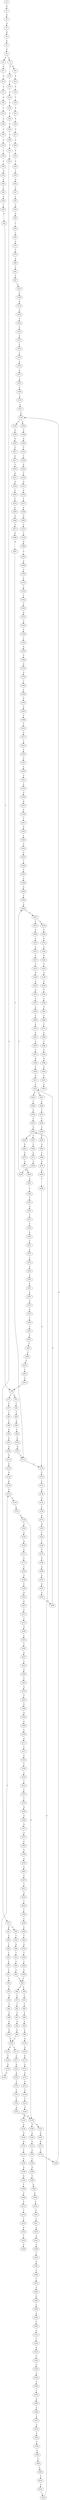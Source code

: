 strict digraph  {
	S0 -> S1 [ label = A ];
	S1 -> S2 [ label = G ];
	S2 -> S3 [ label = A ];
	S3 -> S4 [ label = A ];
	S4 -> S5 [ label = C ];
	S5 -> S6 [ label = C ];
	S6 -> S7 [ label = A ];
	S6 -> S8 [ label = G ];
	S7 -> S9 [ label = G ];
	S7 -> S10 [ label = C ];
	S8 -> S11 [ label = G ];
	S9 -> S12 [ label = A ];
	S10 -> S13 [ label = C ];
	S11 -> S14 [ label = A ];
	S12 -> S15 [ label = C ];
	S13 -> S16 [ label = A ];
	S14 -> S17 [ label = C ];
	S15 -> S18 [ label = T ];
	S16 -> S19 [ label = C ];
	S17 -> S20 [ label = G ];
	S18 -> S21 [ label = C ];
	S19 -> S22 [ label = C ];
	S20 -> S23 [ label = C ];
	S21 -> S24 [ label = C ];
	S22 -> S25 [ label = C ];
	S23 -> S26 [ label = C ];
	S24 -> S27 [ label = C ];
	S25 -> S28 [ label = C ];
	S26 -> S29 [ label = C ];
	S27 -> S30 [ label = A ];
	S28 -> S31 [ label = T ];
	S29 -> S32 [ label = A ];
	S30 -> S33 [ label = T ];
	S31 -> S34 [ label = T ];
	S32 -> S35 [ label = T ];
	S33 -> S36 [ label = C ];
	S34 -> S37 [ label = C ];
	S35 -> S38 [ label = C ];
	S36 -> S39 [ label = T ];
	S37 -> S40 [ label = C ];
	S37 -> S41 [ label = G ];
	S38 -> S42 [ label = G ];
	S39 -> S43 [ label = G ];
	S40 -> S44 [ label = T ];
	S41 -> S45 [ label = A ];
	S42 -> S46 [ label = T ];
	S43 -> S47 [ label = C ];
	S44 -> S48 [ label = G ];
	S45 -> S49 [ label = T ];
	S46 -> S50 [ label = C ];
	S47 -> S51 [ label = C ];
	S48 -> S52 [ label = T ];
	S49 -> S53 [ label = C ];
	S50 -> S54 [ label = C ];
	S51 -> S55 [ label = A ];
	S52 -> S56 [ label = C ];
	S53 -> S57 [ label = G ];
	S54 -> S58 [ label = T ];
	S55 -> S59 [ label = G ];
	S56 -> S60 [ label = C ];
	S57 -> S61 [ label = T ];
	S58 -> S62 [ label = C ];
	S59 -> S63 [ label = T ];
	S60 -> S64 [ label = T ];
	S61 -> S65 [ label = T ];
	S62 -> S66 [ label = T ];
	S63 -> S67 [ label = C ];
	S64 -> S68 [ label = A ];
	S64 -> S69 [ label = T ];
	S65 -> S70 [ label = T ];
	S66 -> S71 [ label = T ];
	S66 -> S72 [ label = G ];
	S67 -> S73 [ label = G ];
	S68 -> S74 [ label = C ];
	S69 -> S75 [ label = G ];
	S70 -> S76 [ label = G ];
	S71 -> S77 [ label = C ];
	S72 -> S78 [ label = T ];
	S73 -> S79 [ label = T ];
	S74 -> S80 [ label = T ];
	S75 -> S81 [ label = T ];
	S76 -> S82 [ label = T ];
	S77 -> S83 [ label = T ];
	S78 -> S84 [ label = C ];
	S79 -> S85 [ label = A ];
	S80 -> S86 [ label = A ];
	S81 -> S87 [ label = A ];
	S82 -> S88 [ label = A ];
	S83 -> S89 [ label = C ];
	S84 -> S90 [ label = G ];
	S85 -> S91 [ label = A ];
	S86 -> S92 [ label = C ];
	S87 -> S93 [ label = G ];
	S88 -> S94 [ label = G ];
	S89 -> S95 [ label = G ];
	S90 -> S96 [ label = T ];
	S91 -> S97 [ label = G ];
	S92 -> S98 [ label = C ];
	S93 -> S99 [ label = G ];
	S94 -> S100 [ label = G ];
	S95 -> S101 [ label = G ];
	S96 -> S102 [ label = G ];
	S97 -> S103 [ label = A ];
	S98 -> S104 [ label = A ];
	S99 -> S105 [ label = A ];
	S100 -> S105 [ label = A ];
	S101 -> S106 [ label = A ];
	S102 -> S107 [ label = G ];
	S103 -> S108 [ label = C ];
	S104 -> S109 [ label = G ];
	S105 -> S110 [ label = G ];
	S105 -> S111 [ label = A ];
	S106 -> S112 [ label = G ];
	S107 -> S113 [ label = T ];
	S108 -> S114 [ label = G ];
	S109 -> S115 [ label = G ];
	S110 -> S116 [ label = A ];
	S111 -> S117 [ label = A ];
	S112 -> S118 [ label = A ];
	S113 -> S119 [ label = A ];
	S114 -> S120 [ label = G ];
	S115 -> S121 [ label = A ];
	S116 -> S122 [ label = G ];
	S117 -> S123 [ label = G ];
	S118 -> S124 [ label = G ];
	S119 -> S125 [ label = C ];
	S120 -> S126 [ label = C ];
	S121 -> S127 [ label = G ];
	S122 -> S128 [ label = G ];
	S123 -> S129 [ label = G ];
	S124 -> S130 [ label = G ];
	S125 -> S131 [ label = C ];
	S126 -> S132 [ label = T ];
	S127 -> S133 [ label = A ];
	S128 -> S134 [ label = T ];
	S129 -> S135 [ label = T ];
	S130 -> S134 [ label = T ];
	S131 -> S136 [ label = G ];
	S132 -> S137 [ label = C ];
	S133 -> S138 [ label = G ];
	S134 -> S139 [ label = C ];
	S135 -> S140 [ label = C ];
	S136 -> S141 [ label = G ];
	S137 -> S142 [ label = T ];
	S138 -> S143 [ label = T ];
	S139 -> S144 [ label = C ];
	S140 -> S145 [ label = C ];
	S141 -> S146 [ label = T ];
	S142 -> S147 [ label = C ];
	S143 -> S148 [ label = C ];
	S144 -> S149 [ label = C ];
	S145 -> S150 [ label = C ];
	S146 -> S151 [ label = G ];
	S147 -> S152 [ label = G ];
	S148 -> S153 [ label = A ];
	S149 -> S154 [ label = A ];
	S149 -> S155 [ label = G ];
	S150 -> S155 [ label = G ];
	S151 -> S156 [ label = G ];
	S152 -> S157 [ label = A ];
	S153 -> S158 [ label = G ];
	S154 -> S159 [ label = G ];
	S155 -> S160 [ label = G ];
	S155 -> S161 [ label = A ];
	S156 -> S162 [ label = T ];
	S157 -> S163 [ label = A ];
	S158 -> S164 [ label = G ];
	S159 -> S165 [ label = A ];
	S160 -> S166 [ label = A ];
	S161 -> S167 [ label = A ];
	S162 -> S168 [ label = T ];
	S163 -> S169 [ label = G ];
	S164 -> S170 [ label = A ];
	S165 -> S171 [ label = G ];
	S166 -> S172 [ label = G ];
	S167 -> S173 [ label = G ];
	S168 -> S174 [ label = A ];
	S169 -> S175 [ label = T ];
	S170 -> S176 [ label = C ];
	S171 -> S177 [ label = C ];
	S172 -> S178 [ label = G ];
	S173 -> S179 [ label = T ];
	S174 -> S180 [ label = G ];
	S175 -> S181 [ label = C ];
	S176 -> S182 [ label = C ];
	S177 -> S183 [ label = C ];
	S178 -> S184 [ label = C ];
	S179 -> S185 [ label = C ];
	S180 -> S186 [ label = A ];
	S181 -> S187 [ label = G ];
	S182 -> S188 [ label = A ];
	S183 -> S189 [ label = A ];
	S184 -> S190 [ label = G ];
	S185 -> S187 [ label = G ];
	S186 -> S191 [ label = A ];
	S187 -> S192 [ label = C ];
	S187 -> S193 [ label = A ];
	S188 -> S194 [ label = G ];
	S189 -> S195 [ label = C ];
	S190 -> S196 [ label = T ];
	S191 -> S197 [ label = G ];
	S192 -> S198 [ label = G ];
	S193 -> S199 [ label = G ];
	S194 -> S200 [ label = T ];
	S195 -> S201 [ label = G ];
	S196 -> S202 [ label = G ];
	S197 -> S203 [ label = G ];
	S198 -> S204 [ label = G ];
	S199 -> S205 [ label = G ];
	S200 -> S206 [ label = C ];
	S201 -> S207 [ label = G ];
	S202 -> S208 [ label = G ];
	S203 -> S209 [ label = G ];
	S204 -> S210 [ label = C ];
	S205 -> S211 [ label = T ];
	S206 -> S212 [ label = T ];
	S207 -> S213 [ label = T ];
	S208 -> S214 [ label = T ];
	S209 -> S215 [ label = G ];
	S210 -> S216 [ label = T ];
	S211 -> S217 [ label = A ];
	S212 -> S218 [ label = C ];
	S213 -> S219 [ label = T ];
	S214 -> S220 [ label = A ];
	S215 -> S221 [ label = T ];
	S215 -> S222 [ label = G ];
	S216 -> S223 [ label = A ];
	S217 -> S224 [ label = T ];
	S218 -> S225 [ label = T ];
	S219 -> S226 [ label = A ];
	S220 -> S227 [ label = T ];
	S221 -> S228 [ label = C ];
	S222 -> S229 [ label = T ];
	S223 -> S230 [ label = T ];
	S224 -> S231 [ label = A ];
	S225 -> S232 [ label = G ];
	S226 -> S233 [ label = C ];
	S227 -> S234 [ label = G ];
	S228 -> S235 [ label = T ];
	S229 -> S236 [ label = C ];
	S230 -> S237 [ label = A ];
	S231 -> S238 [ label = A ];
	S232 -> S239 [ label = T ];
	S233 -> S240 [ label = T ];
	S234 -> S241 [ label = A ];
	S235 -> S242 [ label = C ];
	S236 -> S243 [ label = C ];
	S237 -> S244 [ label = G ];
	S238 -> S245 [ label = G ];
	S239 -> S246 [ label = A ];
	S240 -> S247 [ label = G ];
	S241 -> S248 [ label = G ];
	S242 -> S249 [ label = T ];
	S243 -> S250 [ label = G ];
	S244 -> S251 [ label = T ];
	S245 -> S252 [ label = T ];
	S247 -> S253 [ label = C ];
	S248 -> S254 [ label = C ];
	S249 -> S255 [ label = C ];
	S250 -> S256 [ label = C ];
	S250 -> S257 [ label = T ];
	S251 -> S258 [ label = A ];
	S252 -> S259 [ label = C ];
	S253 -> S260 [ label = A ];
	S254 -> S261 [ label = G ];
	S255 -> S262 [ label = G ];
	S256 -> S263 [ label = C ];
	S257 -> S264 [ label = C ];
	S258 -> S265 [ label = G ];
	S259 -> S266 [ label = G ];
	S260 -> S267 [ label = G ];
	S261 -> S268 [ label = G ];
	S262 -> S269 [ label = T ];
	S263 -> S270 [ label = G ];
	S264 -> S271 [ label = G ];
	S265 -> S272 [ label = C ];
	S266 -> S273 [ label = T ];
	S267 -> S274 [ label = A ];
	S268 -> S275 [ label = T ];
	S269 -> S276 [ label = G ];
	S270 -> S277 [ label = G ];
	S271 -> S278 [ label = G ];
	S272 -> S279 [ label = C ];
	S273 -> S280 [ label = G ];
	S274 -> S281 [ label = C ];
	S275 -> S282 [ label = C ];
	S276 -> S283 [ label = G ];
	S277 -> S284 [ label = A ];
	S278 -> S285 [ label = A ];
	S279 -> S286 [ label = G ];
	S280 -> S287 [ label = G ];
	S281 -> S288 [ label = G ];
	S282 -> S289 [ label = G ];
	S283 -> S290 [ label = T ];
	S284 -> S291 [ label = A ];
	S285 -> S292 [ label = A ];
	S286 -> S293 [ label = A ];
	S287 -> S113 [ label = T ];
	S288 -> S294 [ label = G ];
	S289 -> S295 [ label = C ];
	S290 -> S119 [ label = A ];
	S291 -> S296 [ label = C ];
	S292 -> S297 [ label = C ];
	S293 -> S298 [ label = A ];
	S294 -> S299 [ label = A ];
	S295 -> S300 [ label = A ];
	S296 -> S301 [ label = T ];
	S297 -> S302 [ label = A ];
	S297 -> S303 [ label = T ];
	S298 -> S304 [ label = A ];
	S299 -> S305 [ label = C ];
	S300 -> S306 [ label = C ];
	S301 -> S307 [ label = G ];
	S302 -> S308 [ label = G ];
	S303 -> S309 [ label = A ];
	S304 -> S310 [ label = C ];
	S305 -> S311 [ label = A ];
	S306 -> S312 [ label = G ];
	S307 -> S313 [ label = C ];
	S308 -> S314 [ label = G ];
	S309 -> S315 [ label = C ];
	S310 -> S316 [ label = C ];
	S311 -> S317 [ label = C ];
	S312 -> S318 [ label = C ];
	S313 -> S319 [ label = A ];
	S314 -> S320 [ label = A ];
	S315 -> S321 [ label = A ];
	S316 -> S322 [ label = C ];
	S317 -> S323 [ label = A ];
	S318 -> S324 [ label = G ];
	S319 -> S325 [ label = A ];
	S320 -> S326 [ label = A ];
	S321 -> S327 [ label = A ];
	S322 -> S328 [ label = C ];
	S323 -> S329 [ label = C ];
	S324 -> S330 [ label = C ];
	S325 -> S331 [ label = C ];
	S326 -> S332 [ label = T ];
	S327 -> S333 [ label = C ];
	S328 -> S334 [ label = G ];
	S329 -> S335 [ label = C ];
	S330 -> S336 [ label = G ];
	S331 -> S337 [ label = C ];
	S332 -> S338 [ label = A ];
	S333 -> S339 [ label = G ];
	S334 -> S340 [ label = A ];
	S335 -> S341 [ label = T ];
	S336 -> S342 [ label = G ];
	S337 -> S343 [ label = A ];
	S338 -> S344 [ label = G ];
	S339 -> S345 [ label = A ];
	S340 -> S346 [ label = C ];
	S341 -> S347 [ label = C ];
	S342 -> S348 [ label = C ];
	S343 -> S349 [ label = G ];
	S344 -> S350 [ label = T ];
	S345 -> S351 [ label = A ];
	S346 -> S352 [ label = T ];
	S347 -> S353 [ label = T ];
	S348 -> S354 [ label = T ];
	S349 -> S355 [ label = A ];
	S350 -> S356 [ label = C ];
	S351 -> S357 [ label = A ];
	S352 -> S358 [ label = A ];
	S353 -> S359 [ label = A ];
	S354 -> S360 [ label = G ];
	S355 -> S361 [ label = A ];
	S356 -> S362 [ label = T ];
	S357 -> S363 [ label = A ];
	S358 -> S364 [ label = G ];
	S359 -> S365 [ label = G ];
	S360 -> S366 [ label = G ];
	S361 -> S367 [ label = C ];
	S362 -> S368 [ label = C ];
	S363 -> S369 [ label = C ];
	S364 -> S370 [ label = A ];
	S365 -> S371 [ label = A ];
	S366 -> S372 [ label = A ];
	S367 -> S373 [ label = A ];
	S368 -> S374 [ label = T ];
	S369 -> S375 [ label = A ];
	S370 -> S376 [ label = A ];
	S371 -> S377 [ label = A ];
	S372 -> S378 [ label = A ];
	S373 -> S379 [ label = G ];
	S374 -> S380 [ label = C ];
	S375 -> S381 [ label = G ];
	S376 -> S382 [ label = T ];
	S377 -> S383 [ label = C ];
	S378 -> S384 [ label = T ];
	S379 -> S385 [ label = C ];
	S380 -> S386 [ label = T ];
	S381 -> S387 [ label = A ];
	S382 -> S388 [ label = C ];
	S383 -> S389 [ label = G ];
	S384 -> S390 [ label = G ];
	S385 -> S391 [ label = C ];
	S386 -> S392 [ label = G ];
	S387 -> S393 [ label = A ];
	S388 -> S394 [ label = G ];
	S389 -> S395 [ label = A ];
	S390 -> S396 [ label = G ];
	S391 -> S397 [ label = G ];
	S392 -> S398 [ label = A ];
	S393 -> S399 [ label = G ];
	S394 -> S400 [ label = G ];
	S395 -> S401 [ label = G ];
	S396 -> S402 [ label = G ];
	S397 -> S403 [ label = T ];
	S398 -> S404 [ label = G ];
	S399 -> S405 [ label = G ];
	S400 -> S406 [ label = G ];
	S401 -> S407 [ label = G ];
	S402 -> S408 [ label = G ];
	S403 -> S409 [ label = C ];
	S404 -> S410 [ label = T ];
	S405 -> S411 [ label = G ];
	S406 -> S412 [ label = T ];
	S407 -> S413 [ label = T ];
	S408 -> S414 [ label = T ];
	S409 -> S415 [ label = C ];
	S410 -> S416 [ label = A ];
	S411 -> S215 [ label = G ];
	S412 -> S417 [ label = A ];
	S413 -> S418 [ label = G ];
	S414 -> S419 [ label = C ];
	S415 -> S420 [ label = T ];
	S417 -> S421 [ label = T ];
	S418 -> S422 [ label = T ];
	S419 -> S423 [ label = C ];
	S420 -> S424 [ label = C ];
	S421 -> S425 [ label = C ];
	S422 -> S426 [ label = C ];
	S423 -> S250 [ label = G ];
	S424 -> S66 [ label = T ];
	S425 -> S427 [ label = C ];
	S426 -> S428 [ label = C ];
	S427 -> S429 [ label = C ];
	S428 -> S430 [ label = C ];
	S429 -> S431 [ label = G ];
	S430 -> S432 [ label = T ];
	S431 -> S433 [ label = A ];
	S432 -> S434 [ label = G ];
	S433 -> S435 [ label = A ];
	S434 -> S436 [ label = T ];
	S435 -> S437 [ label = A ];
	S436 -> S438 [ label = C ];
	S437 -> S439 [ label = G ];
	S438 -> S440 [ label = C ];
	S439 -> S441 [ label = T ];
	S440 -> S64 [ label = T ];
	S441 -> S442 [ label = G ];
	S442 -> S443 [ label = T ];
	S443 -> S444 [ label = C ];
	S444 -> S445 [ label = G ];
	S445 -> S446 [ label = T ];
	S446 -> S447 [ label = C ];
	S447 -> S448 [ label = G ];
	S448 -> S449 [ label = G ];
	S449 -> S450 [ label = A ];
	S450 -> S292 [ label = A ];
}
